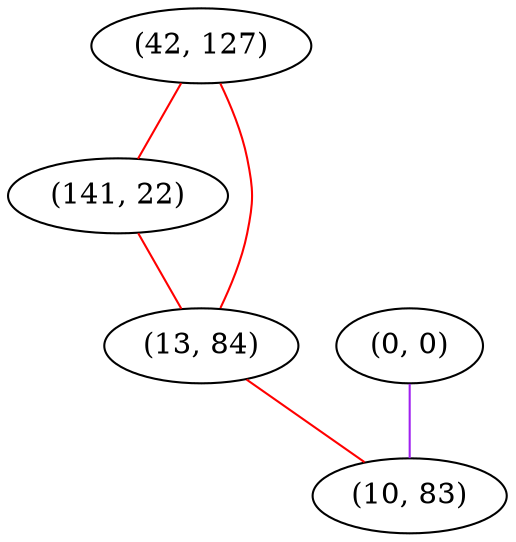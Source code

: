 graph "" {
"(42, 127)";
"(141, 22)";
"(13, 84)";
"(0, 0)";
"(10, 83)";
"(42, 127)" -- "(141, 22)"  [color=red, key=0, weight=1];
"(42, 127)" -- "(13, 84)"  [color=red, key=0, weight=1];
"(141, 22)" -- "(13, 84)"  [color=red, key=0, weight=1];
"(13, 84)" -- "(10, 83)"  [color=red, key=0, weight=1];
"(0, 0)" -- "(10, 83)"  [color=purple, key=0, weight=4];
}

